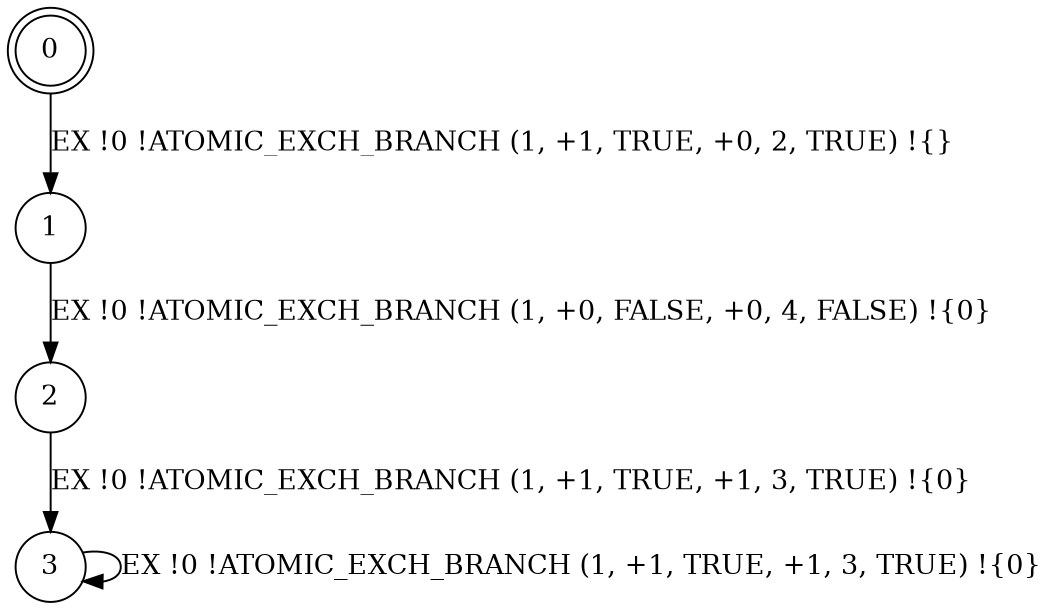 digraph BCG {
size = "7, 10.5";
center = TRUE;
node [shape = circle];
0 [peripheries = 2];
0 -> 1 [label = "EX !0 !ATOMIC_EXCH_BRANCH (1, +1, TRUE, +0, 2, TRUE) !{}"];
1 -> 2 [label = "EX !0 !ATOMIC_EXCH_BRANCH (1, +0, FALSE, +0, 4, FALSE) !{0}"];
2 -> 3 [label = "EX !0 !ATOMIC_EXCH_BRANCH (1, +1, TRUE, +1, 3, TRUE) !{0}"];
3 -> 3 [label = "EX !0 !ATOMIC_EXCH_BRANCH (1, +1, TRUE, +1, 3, TRUE) !{0}"];
}
